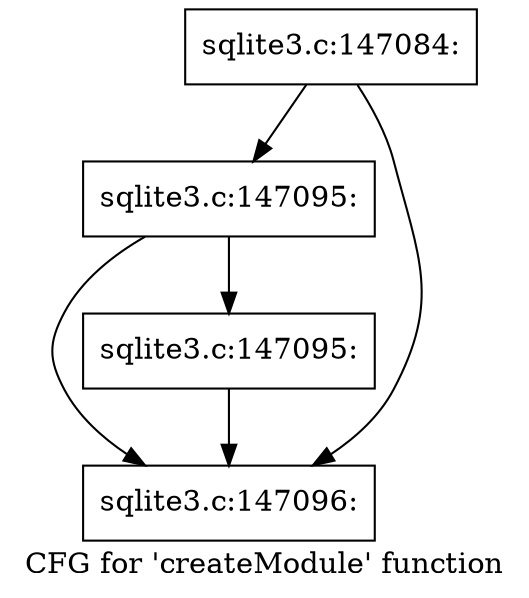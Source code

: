 digraph "CFG for 'createModule' function" {
	label="CFG for 'createModule' function";

	Node0x55c0f7943fa0 [shape=record,label="{sqlite3.c:147084:}"];
	Node0x55c0f7943fa0 -> Node0x55c0f7948440;
	Node0x55c0f7943fa0 -> Node0x55c0f79483f0;
	Node0x55c0f7948440 [shape=record,label="{sqlite3.c:147095:}"];
	Node0x55c0f7948440 -> Node0x55c0f7947fe0;
	Node0x55c0f7948440 -> Node0x55c0f79483f0;
	Node0x55c0f7947fe0 [shape=record,label="{sqlite3.c:147095:}"];
	Node0x55c0f7947fe0 -> Node0x55c0f79483f0;
	Node0x55c0f79483f0 [shape=record,label="{sqlite3.c:147096:}"];
}
